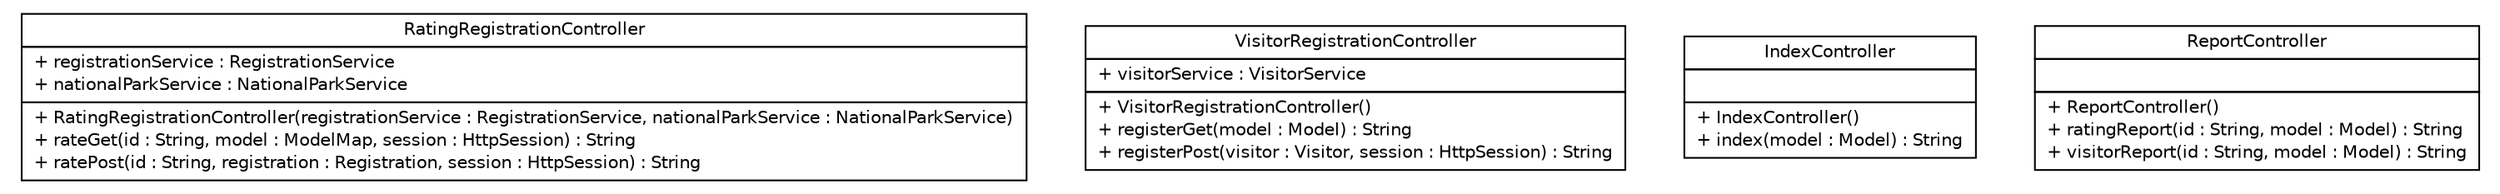 #!/usr/local/bin/dot
#
# Class diagram 
# Generated by UMLGraph version R5_6 (http://www.umlgraph.org/)
#

digraph G {
	edge [fontname="Helvetica",fontsize=10,labelfontname="Helvetica",labelfontsize=10];
	node [fontname="Helvetica",fontsize=10,shape=plaintext];
	nodesep=0.25;
	ranksep=0.5;
	// edu.easternct.csc231.nationalparks.view.controller.RatingRegistrationController
	c132 [label=<<table title="edu.easternct.csc231.nationalparks.view.controller.RatingRegistrationController" border="0" cellborder="1" cellspacing="0" cellpadding="2" port="p" href="./RatingRegistrationController.html">
		<tr><td><table border="0" cellspacing="0" cellpadding="1">
<tr><td align="center" balign="center"> RatingRegistrationController </td></tr>
		</table></td></tr>
		<tr><td><table border="0" cellspacing="0" cellpadding="1">
<tr><td align="left" balign="left"> + registrationService : RegistrationService </td></tr>
<tr><td align="left" balign="left"> + nationalParkService : NationalParkService </td></tr>
		</table></td></tr>
		<tr><td><table border="0" cellspacing="0" cellpadding="1">
<tr><td align="left" balign="left"> + RatingRegistrationController(registrationService : RegistrationService, nationalParkService : NationalParkService) </td></tr>
<tr><td align="left" balign="left"> + rateGet(id : String, model : ModelMap, session : HttpSession) : String </td></tr>
<tr><td align="left" balign="left"> + ratePost(id : String, registration : Registration, session : HttpSession) : String </td></tr>
		</table></td></tr>
		</table>>, URL="./RatingRegistrationController.html", fontname="Helvetica", fontcolor="black", fontsize=10.0];
	// edu.easternct.csc231.nationalparks.view.controller.VisitorRegistrationController
	c133 [label=<<table title="edu.easternct.csc231.nationalparks.view.controller.VisitorRegistrationController" border="0" cellborder="1" cellspacing="0" cellpadding="2" port="p" href="./VisitorRegistrationController.html">
		<tr><td><table border="0" cellspacing="0" cellpadding="1">
<tr><td align="center" balign="center"> VisitorRegistrationController </td></tr>
		</table></td></tr>
		<tr><td><table border="0" cellspacing="0" cellpadding="1">
<tr><td align="left" balign="left"> + visitorService : VisitorService </td></tr>
		</table></td></tr>
		<tr><td><table border="0" cellspacing="0" cellpadding="1">
<tr><td align="left" balign="left"> + VisitorRegistrationController() </td></tr>
<tr><td align="left" balign="left"> + registerGet(model : Model) : String </td></tr>
<tr><td align="left" balign="left"> + registerPost(visitor : Visitor, session : HttpSession) : String </td></tr>
		</table></td></tr>
		</table>>, URL="./VisitorRegistrationController.html", fontname="Helvetica", fontcolor="black", fontsize=10.0];
	// edu.easternct.csc231.nationalparks.view.controller.IndexController
	c134 [label=<<table title="edu.easternct.csc231.nationalparks.view.controller.IndexController" border="0" cellborder="1" cellspacing="0" cellpadding="2" port="p" href="./IndexController.html">
		<tr><td><table border="0" cellspacing="0" cellpadding="1">
<tr><td align="center" balign="center"> IndexController </td></tr>
		</table></td></tr>
		<tr><td><table border="0" cellspacing="0" cellpadding="1">
<tr><td align="left" balign="left">  </td></tr>
		</table></td></tr>
		<tr><td><table border="0" cellspacing="0" cellpadding="1">
<tr><td align="left" balign="left"> + IndexController() </td></tr>
<tr><td align="left" balign="left"> + index(model : Model) : String </td></tr>
		</table></td></tr>
		</table>>, URL="./IndexController.html", fontname="Helvetica", fontcolor="black", fontsize=10.0];
	// edu.easternct.csc231.nationalparks.view.controller.ReportController
	c135 [label=<<table title="edu.easternct.csc231.nationalparks.view.controller.ReportController" border="0" cellborder="1" cellspacing="0" cellpadding="2" port="p" href="./ReportController.html">
		<tr><td><table border="0" cellspacing="0" cellpadding="1">
<tr><td align="center" balign="center"> ReportController </td></tr>
		</table></td></tr>
		<tr><td><table border="0" cellspacing="0" cellpadding="1">
<tr><td align="left" balign="left">  </td></tr>
		</table></td></tr>
		<tr><td><table border="0" cellspacing="0" cellpadding="1">
<tr><td align="left" balign="left"> + ReportController() </td></tr>
<tr><td align="left" balign="left"> + ratingReport(id : String, model : Model) : String </td></tr>
<tr><td align="left" balign="left"> + visitorReport(id : String, model : Model) : String </td></tr>
		</table></td></tr>
		</table>>, URL="./ReportController.html", fontname="Helvetica", fontcolor="black", fontsize=10.0];
}

